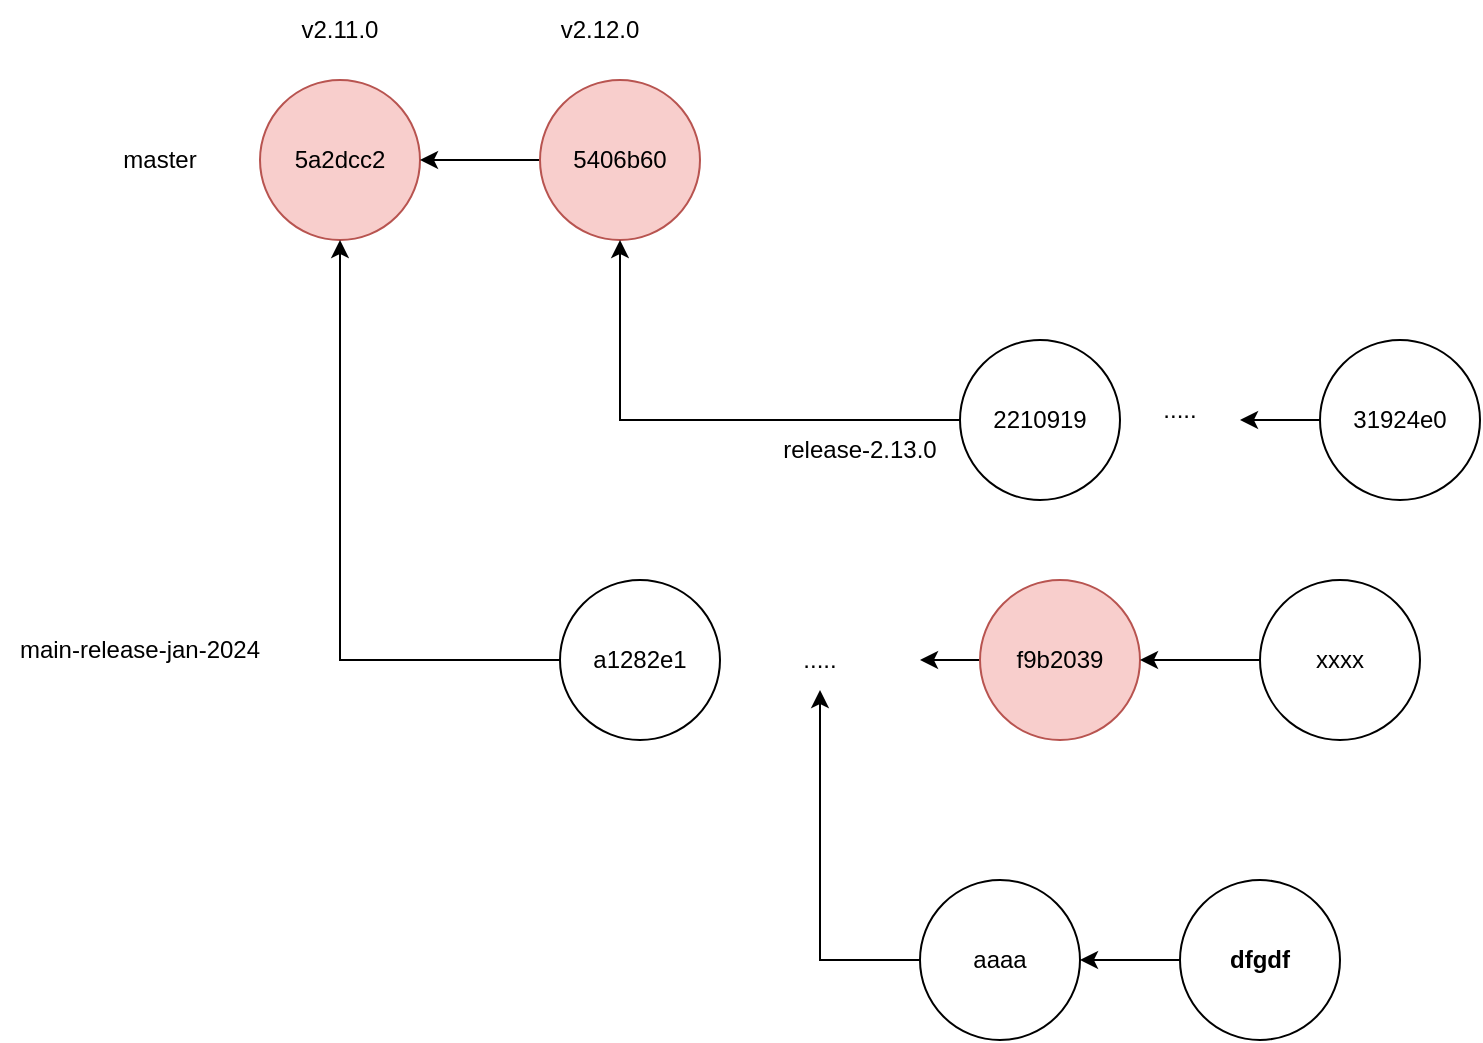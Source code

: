 <mxfile version="22.1.2" type="device">
  <diagram name="Page-1" id="NQ_TPl8LtCtkA9Zv2D3a">
    <mxGraphModel dx="511" dy="325" grid="1" gridSize="10" guides="1" tooltips="1" connect="1" arrows="1" fold="1" page="1" pageScale="1" pageWidth="850" pageHeight="1100" math="0" shadow="0">
      <root>
        <mxCell id="0" />
        <mxCell id="1" parent="0" />
        <mxCell id="rJTC5ROrvLIcPL6lRjZK-1" value="5a2dcc2" style="ellipse;whiteSpace=wrap;html=1;aspect=fixed;fillColor=#f8cecc;strokeColor=#b85450;" vertex="1" parent="1">
          <mxGeometry x="220" y="250" width="80" height="80" as="geometry" />
        </mxCell>
        <mxCell id="rJTC5ROrvLIcPL6lRjZK-3" style="edgeStyle=orthogonalEdgeStyle;rounded=0;orthogonalLoop=1;jettySize=auto;html=1;" edge="1" parent="1" source="rJTC5ROrvLIcPL6lRjZK-2" target="rJTC5ROrvLIcPL6lRjZK-1">
          <mxGeometry relative="1" as="geometry" />
        </mxCell>
        <mxCell id="rJTC5ROrvLIcPL6lRjZK-2" value="5406b60" style="ellipse;whiteSpace=wrap;html=1;aspect=fixed;fillColor=#f8cecc;strokeColor=#b85450;" vertex="1" parent="1">
          <mxGeometry x="360" y="250" width="80" height="80" as="geometry" />
        </mxCell>
        <mxCell id="rJTC5ROrvLIcPL6lRjZK-4" value="master" style="text;html=1;strokeColor=none;fillColor=none;align=center;verticalAlign=middle;whiteSpace=wrap;rounded=0;" vertex="1" parent="1">
          <mxGeometry x="140" y="275" width="60" height="30" as="geometry" />
        </mxCell>
        <mxCell id="rJTC5ROrvLIcPL6lRjZK-6" style="edgeStyle=orthogonalEdgeStyle;rounded=0;orthogonalLoop=1;jettySize=auto;html=1;entryX=0.5;entryY=1;entryDx=0;entryDy=0;" edge="1" parent="1" source="rJTC5ROrvLIcPL6lRjZK-5" target="rJTC5ROrvLIcPL6lRjZK-2">
          <mxGeometry relative="1" as="geometry" />
        </mxCell>
        <mxCell id="rJTC5ROrvLIcPL6lRjZK-5" value="2210919" style="ellipse;whiteSpace=wrap;html=1;aspect=fixed;" vertex="1" parent="1">
          <mxGeometry x="570" y="380" width="80" height="80" as="geometry" />
        </mxCell>
        <mxCell id="rJTC5ROrvLIcPL6lRjZK-7" value="release-2.13.0" style="text;html=1;strokeColor=none;fillColor=none;align=center;verticalAlign=middle;whiteSpace=wrap;rounded=0;" vertex="1" parent="1">
          <mxGeometry x="470" y="420" width="100" height="30" as="geometry" />
        </mxCell>
        <mxCell id="rJTC5ROrvLIcPL6lRjZK-9" style="edgeStyle=orthogonalEdgeStyle;rounded=0;orthogonalLoop=1;jettySize=auto;html=1;" edge="1" parent="1" source="rJTC5ROrvLIcPL6lRjZK-8">
          <mxGeometry relative="1" as="geometry">
            <mxPoint x="710" y="420" as="targetPoint" />
          </mxGeometry>
        </mxCell>
        <mxCell id="rJTC5ROrvLIcPL6lRjZK-8" value="31924e0" style="ellipse;whiteSpace=wrap;html=1;aspect=fixed;" vertex="1" parent="1">
          <mxGeometry x="750" y="380" width="80" height="80" as="geometry" />
        </mxCell>
        <mxCell id="rJTC5ROrvLIcPL6lRjZK-10" value="....." style="text;html=1;strokeColor=none;fillColor=none;align=center;verticalAlign=middle;whiteSpace=wrap;rounded=0;" vertex="1" parent="1">
          <mxGeometry x="650" y="400" width="60" height="30" as="geometry" />
        </mxCell>
        <mxCell id="rJTC5ROrvLIcPL6lRjZK-14" style="edgeStyle=orthogonalEdgeStyle;rounded=0;orthogonalLoop=1;jettySize=auto;html=1;exitX=0;exitY=0.5;exitDx=0;exitDy=0;" edge="1" parent="1" source="rJTC5ROrvLIcPL6lRjZK-11" target="rJTC5ROrvLIcPL6lRjZK-1">
          <mxGeometry relative="1" as="geometry" />
        </mxCell>
        <mxCell id="rJTC5ROrvLIcPL6lRjZK-11" value="a1282e1" style="ellipse;whiteSpace=wrap;html=1;aspect=fixed;" vertex="1" parent="1">
          <mxGeometry x="370" y="500" width="80" height="80" as="geometry" />
        </mxCell>
        <mxCell id="rJTC5ROrvLIcPL6lRjZK-15" value="....." style="text;html=1;strokeColor=none;fillColor=none;align=center;verticalAlign=middle;whiteSpace=wrap;rounded=0;" vertex="1" parent="1">
          <mxGeometry x="470" y="525" width="60" height="30" as="geometry" />
        </mxCell>
        <mxCell id="rJTC5ROrvLIcPL6lRjZK-17" style="edgeStyle=orthogonalEdgeStyle;rounded=0;orthogonalLoop=1;jettySize=auto;html=1;exitX=0;exitY=0.5;exitDx=0;exitDy=0;" edge="1" parent="1" source="rJTC5ROrvLIcPL6lRjZK-16">
          <mxGeometry relative="1" as="geometry">
            <mxPoint x="550" y="540" as="targetPoint" />
          </mxGeometry>
        </mxCell>
        <mxCell id="rJTC5ROrvLIcPL6lRjZK-16" value="f9b2039" style="ellipse;whiteSpace=wrap;html=1;aspect=fixed;fillColor=#f8cecc;strokeColor=#b85450;" vertex="1" parent="1">
          <mxGeometry x="580" y="500" width="80" height="80" as="geometry" />
        </mxCell>
        <mxCell id="rJTC5ROrvLIcPL6lRjZK-18" value="v2.11.0" style="text;html=1;strokeColor=none;fillColor=none;align=center;verticalAlign=middle;whiteSpace=wrap;rounded=0;" vertex="1" parent="1">
          <mxGeometry x="230" y="210" width="60" height="30" as="geometry" />
        </mxCell>
        <mxCell id="rJTC5ROrvLIcPL6lRjZK-19" value="v2.12.0" style="text;html=1;strokeColor=none;fillColor=none;align=center;verticalAlign=middle;whiteSpace=wrap;rounded=0;" vertex="1" parent="1">
          <mxGeometry x="360" y="210" width="60" height="30" as="geometry" />
        </mxCell>
        <mxCell id="rJTC5ROrvLIcPL6lRjZK-20" value="main-release-jan-2024" style="text;html=1;strokeColor=none;fillColor=none;align=center;verticalAlign=middle;whiteSpace=wrap;rounded=0;" vertex="1" parent="1">
          <mxGeometry x="90" y="520" width="140" height="30" as="geometry" />
        </mxCell>
        <mxCell id="rJTC5ROrvLIcPL6lRjZK-63" style="edgeStyle=orthogonalEdgeStyle;rounded=0;orthogonalLoop=1;jettySize=auto;html=1;entryX=1;entryY=0.5;entryDx=0;entryDy=0;" edge="1" parent="1" source="rJTC5ROrvLIcPL6lRjZK-62" target="rJTC5ROrvLIcPL6lRjZK-16">
          <mxGeometry relative="1" as="geometry" />
        </mxCell>
        <mxCell id="rJTC5ROrvLIcPL6lRjZK-62" value="xxxx" style="ellipse;whiteSpace=wrap;html=1;aspect=fixed;" vertex="1" parent="1">
          <mxGeometry x="720" y="500" width="80" height="80" as="geometry" />
        </mxCell>
        <mxCell id="rJTC5ROrvLIcPL6lRjZK-65" style="edgeStyle=orthogonalEdgeStyle;rounded=0;orthogonalLoop=1;jettySize=auto;html=1;entryX=0.5;entryY=1;entryDx=0;entryDy=0;" edge="1" parent="1" source="rJTC5ROrvLIcPL6lRjZK-64" target="rJTC5ROrvLIcPL6lRjZK-15">
          <mxGeometry relative="1" as="geometry" />
        </mxCell>
        <mxCell id="rJTC5ROrvLIcPL6lRjZK-64" value="aaaa" style="ellipse;whiteSpace=wrap;html=1;aspect=fixed;" vertex="1" parent="1">
          <mxGeometry x="550" y="650" width="80" height="80" as="geometry" />
        </mxCell>
        <mxCell id="rJTC5ROrvLIcPL6lRjZK-67" style="edgeStyle=orthogonalEdgeStyle;rounded=0;orthogonalLoop=1;jettySize=auto;html=1;entryX=1;entryY=0.5;entryDx=0;entryDy=0;" edge="1" parent="1" source="rJTC5ROrvLIcPL6lRjZK-66" target="rJTC5ROrvLIcPL6lRjZK-64">
          <mxGeometry relative="1" as="geometry" />
        </mxCell>
        <mxCell id="rJTC5ROrvLIcPL6lRjZK-66" value="dfgdf" style="ellipse;whiteSpace=wrap;html=1;aspect=fixed;fontStyle=1" vertex="1" parent="1">
          <mxGeometry x="680" y="650" width="80" height="80" as="geometry" />
        </mxCell>
      </root>
    </mxGraphModel>
  </diagram>
</mxfile>
